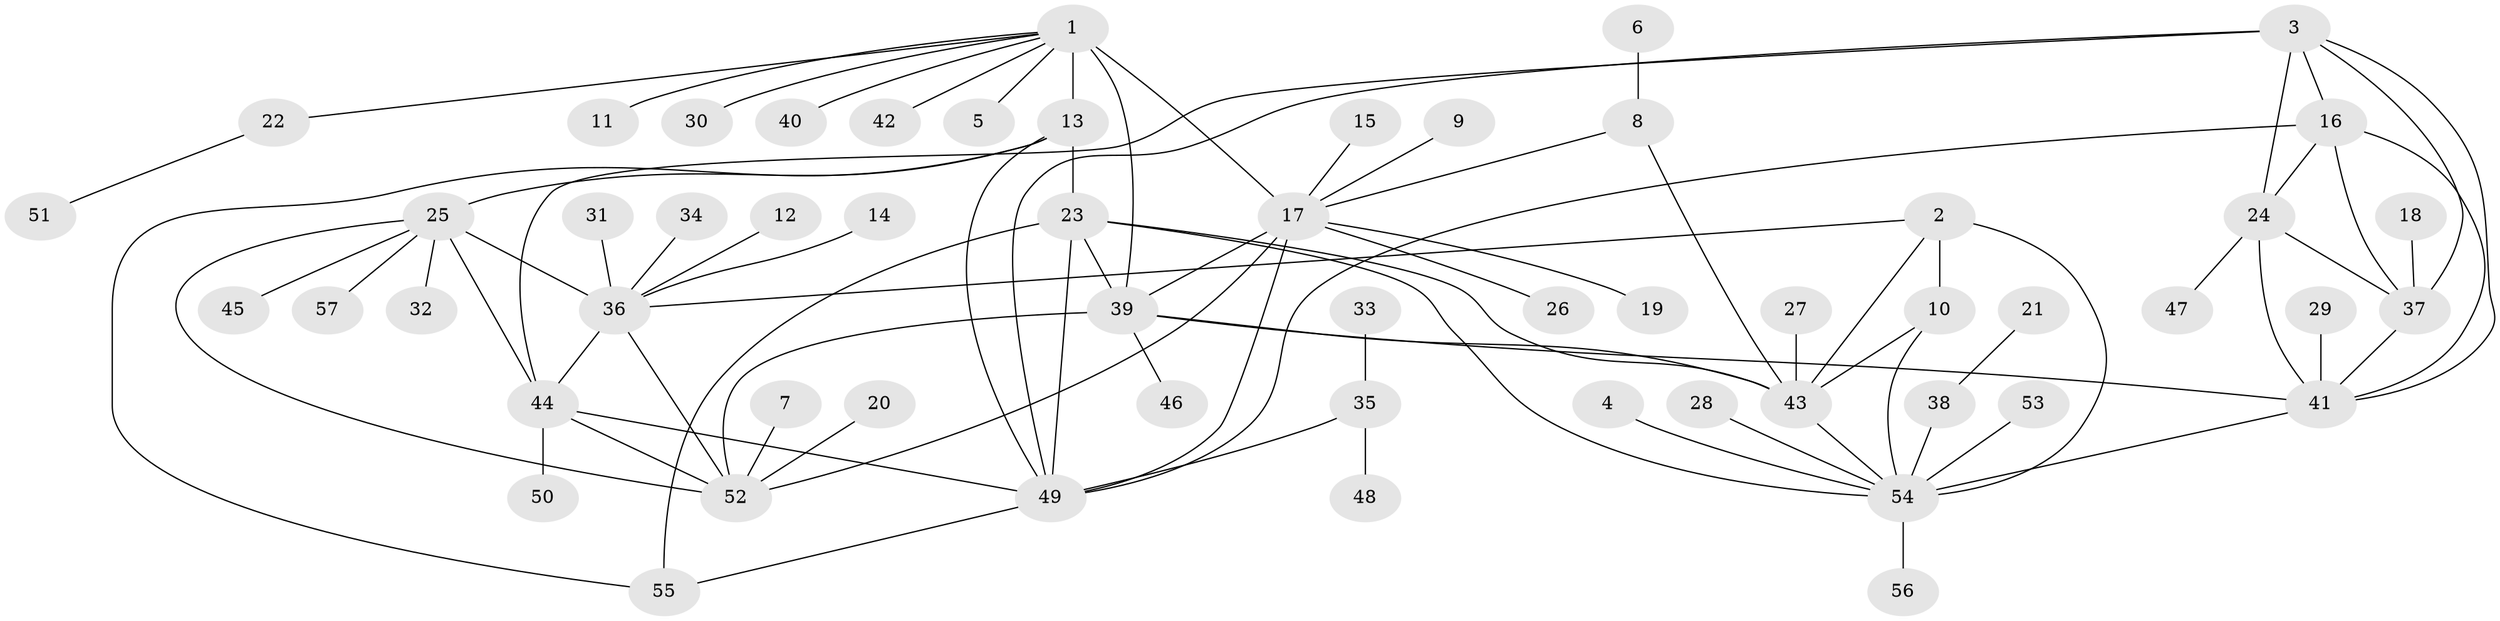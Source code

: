 // original degree distribution, {5: 0.05263157894736842, 10: 0.03508771929824561, 11: 0.017543859649122806, 4: 0.017543859649122806, 7: 0.02631578947368421, 9: 0.03508771929824561, 6: 0.02631578947368421, 12: 0.008771929824561403, 3: 0.06140350877192982, 2: 0.19298245614035087, 1: 0.5263157894736842}
// Generated by graph-tools (version 1.1) at 2025/26/03/09/25 03:26:49]
// undirected, 57 vertices, 85 edges
graph export_dot {
graph [start="1"]
  node [color=gray90,style=filled];
  1;
  2;
  3;
  4;
  5;
  6;
  7;
  8;
  9;
  10;
  11;
  12;
  13;
  14;
  15;
  16;
  17;
  18;
  19;
  20;
  21;
  22;
  23;
  24;
  25;
  26;
  27;
  28;
  29;
  30;
  31;
  32;
  33;
  34;
  35;
  36;
  37;
  38;
  39;
  40;
  41;
  42;
  43;
  44;
  45;
  46;
  47;
  48;
  49;
  50;
  51;
  52;
  53;
  54;
  55;
  56;
  57;
  1 -- 5 [weight=1.0];
  1 -- 11 [weight=1.0];
  1 -- 13 [weight=1.0];
  1 -- 17 [weight=3.0];
  1 -- 22 [weight=1.0];
  1 -- 30 [weight=1.0];
  1 -- 39 [weight=3.0];
  1 -- 40 [weight=1.0];
  1 -- 42 [weight=1.0];
  2 -- 10 [weight=2.0];
  2 -- 36 [weight=1.0];
  2 -- 43 [weight=2.0];
  2 -- 54 [weight=2.0];
  3 -- 16 [weight=1.0];
  3 -- 24 [weight=1.0];
  3 -- 37 [weight=1.0];
  3 -- 41 [weight=1.0];
  3 -- 44 [weight=1.0];
  3 -- 49 [weight=1.0];
  4 -- 54 [weight=1.0];
  6 -- 8 [weight=1.0];
  7 -- 52 [weight=1.0];
  8 -- 17 [weight=1.0];
  8 -- 43 [weight=1.0];
  9 -- 17 [weight=1.0];
  10 -- 43 [weight=1.0];
  10 -- 54 [weight=1.0];
  12 -- 36 [weight=1.0];
  13 -- 23 [weight=1.0];
  13 -- 25 [weight=1.0];
  13 -- 49 [weight=1.0];
  13 -- 55 [weight=2.0];
  14 -- 36 [weight=1.0];
  15 -- 17 [weight=1.0];
  16 -- 24 [weight=1.0];
  16 -- 37 [weight=1.0];
  16 -- 41 [weight=1.0];
  16 -- 49 [weight=1.0];
  17 -- 19 [weight=1.0];
  17 -- 26 [weight=1.0];
  17 -- 39 [weight=1.0];
  17 -- 49 [weight=1.0];
  17 -- 52 [weight=1.0];
  18 -- 37 [weight=1.0];
  20 -- 52 [weight=1.0];
  21 -- 38 [weight=1.0];
  22 -- 51 [weight=1.0];
  23 -- 39 [weight=1.0];
  23 -- 43 [weight=1.0];
  23 -- 49 [weight=1.0];
  23 -- 54 [weight=1.0];
  23 -- 55 [weight=2.0];
  24 -- 37 [weight=1.0];
  24 -- 41 [weight=1.0];
  24 -- 47 [weight=1.0];
  25 -- 32 [weight=1.0];
  25 -- 36 [weight=1.0];
  25 -- 44 [weight=2.0];
  25 -- 45 [weight=1.0];
  25 -- 52 [weight=1.0];
  25 -- 57 [weight=1.0];
  27 -- 43 [weight=1.0];
  28 -- 54 [weight=1.0];
  29 -- 41 [weight=1.0];
  31 -- 36 [weight=1.0];
  33 -- 35 [weight=1.0];
  34 -- 36 [weight=1.0];
  35 -- 48 [weight=1.0];
  35 -- 49 [weight=1.0];
  36 -- 44 [weight=2.0];
  36 -- 52 [weight=1.0];
  37 -- 41 [weight=1.0];
  38 -- 54 [weight=1.0];
  39 -- 41 [weight=1.0];
  39 -- 43 [weight=1.0];
  39 -- 46 [weight=1.0];
  39 -- 52 [weight=1.0];
  41 -- 54 [weight=1.0];
  43 -- 54 [weight=1.0];
  44 -- 49 [weight=1.0];
  44 -- 50 [weight=1.0];
  44 -- 52 [weight=2.0];
  49 -- 55 [weight=2.0];
  53 -- 54 [weight=1.0];
  54 -- 56 [weight=1.0];
}
